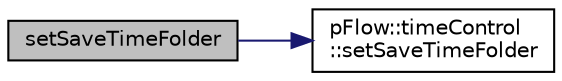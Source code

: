 digraph "setSaveTimeFolder"
{
 // LATEX_PDF_SIZE
  edge [fontname="Helvetica",fontsize="10",labelfontname="Helvetica",labelfontsize="10"];
  node [fontname="Helvetica",fontsize="10",shape=record];
  rankdir="LR";
  Node1 [label="setSaveTimeFolder",height=0.2,width=0.4,color="black", fillcolor="grey75", style="filled", fontcolor="black",tooltip=" "];
  Node1 -> Node2 [color="midnightblue",fontsize="10",style="solid",fontname="Helvetica"];
  Node2 [label="pFlow::timeControl\l::setSaveTimeFolder",height=0.2,width=0.4,color="black", fillcolor="white", style="filled",URL="$classpFlow_1_1timeControl.html#a0c6ee43740da4e029eb32b016c9575c4",tooltip=" "];
}

